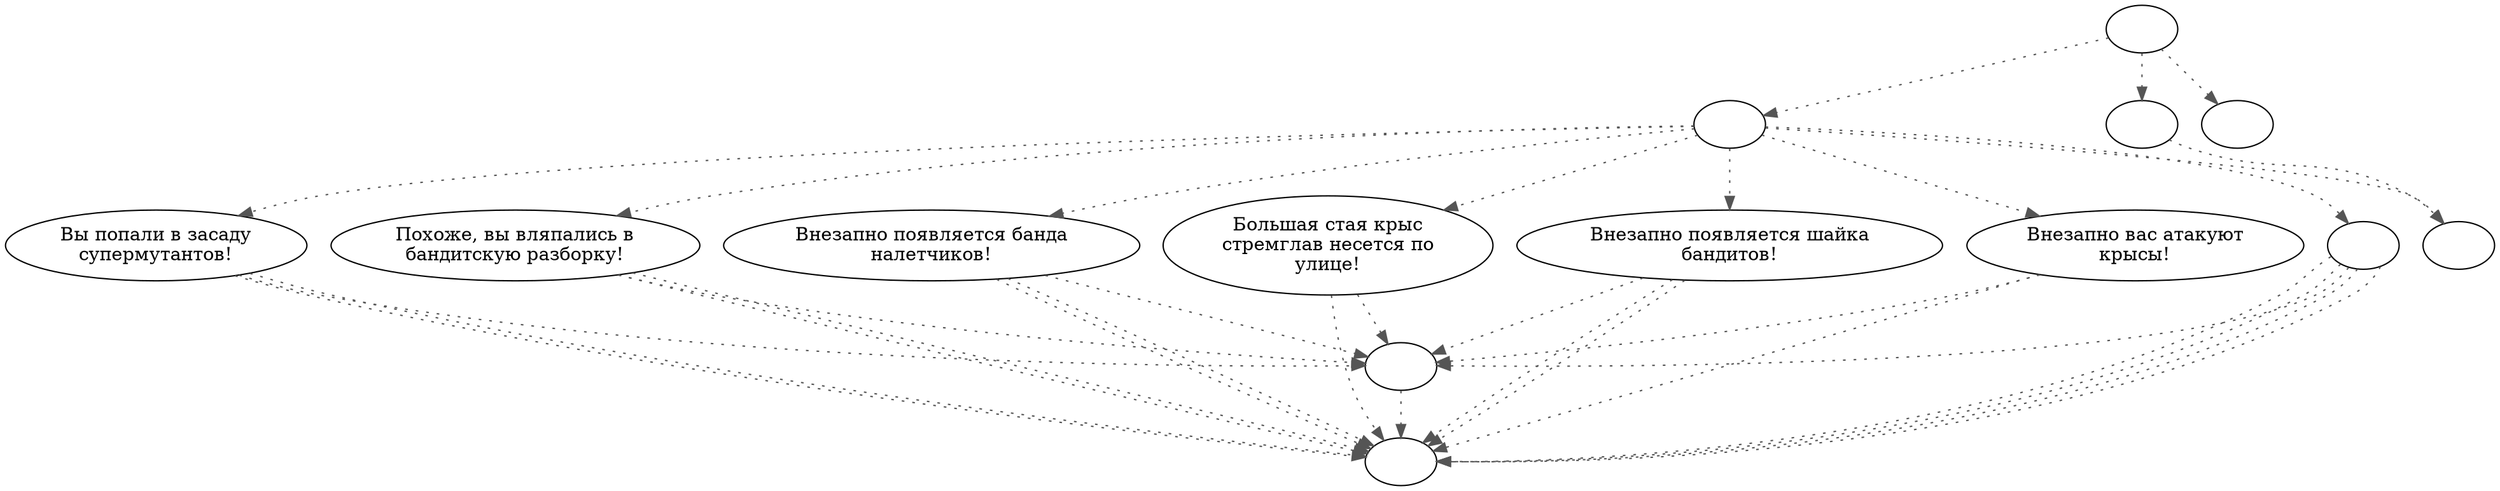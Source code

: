 digraph rndcity {
  "start" [style=filled       fillcolor="#FFFFFF"       color="#000000"]
  "start" -> "map_enter_p_proc" [style=dotted color="#555555"]
  "start" -> "map_update_p_proc" [style=dotted color="#555555"]
  "start" -> "map_exit_p_proc" [style=dotted color="#555555"]
  "start" [label=""]
  "map_enter_p_proc" [style=filled       fillcolor="#FFFFFF"       color="#000000"]
  "map_enter_p_proc" -> "City1" [style=dotted color="#555555"]
  "map_enter_p_proc" -> "City2" [style=dotted color="#555555"]
  "map_enter_p_proc" -> "City3" [style=dotted color="#555555"]
  "map_enter_p_proc" -> "City4" [style=dotted color="#555555"]
  "map_enter_p_proc" -> "City5" [style=dotted color="#555555"]
  "map_enter_p_proc" -> "City6" [style=dotted color="#555555"]
  "map_enter_p_proc" -> "hunters" [style=dotted color="#555555"]
  "map_enter_p_proc" -> "Lighting" [style=dotted color="#555555"]
  "map_enter_p_proc" [label=""]
  "map_update_p_proc" [style=filled       fillcolor="#FFFFFF"       color="#000000"]
  "map_update_p_proc" -> "Lighting" [style=dotted color="#555555"]
  "map_update_p_proc" [label=""]
  "map_exit_p_proc" [style=filled       fillcolor="#FFFFFF"       color="#000000"]
  "map_exit_p_proc" [label=""]
  "stranger" [style=filled       fillcolor="#FFFFFF"       color="#000000"]
  "stranger" -> "Place_critter" [style=dotted color="#555555"]
  "stranger" [label=""]
  "Lighting" [style=filled       fillcolor="#FFFFFF"       color="#000000"]
  "Lighting" [label=""]
  "Place_critter" [style=filled       fillcolor="#FFFFFF"       color="#000000"]
  "Place_critter" [label=""]
  "hunters" [style=filled       fillcolor="#FFFFFF"       color="#000000"]
  "hunters" -> "Place_critter" [style=dotted color="#555555"]
  "hunters" -> "Place_critter" [style=dotted color="#555555"]
  "hunters" -> "Place_critter" [style=dotted color="#555555"]
  "hunters" -> "Place_critter" [style=dotted color="#555555"]
  "hunters" -> "stranger" [style=dotted color="#555555"]
  "hunters" [label=""]
  "City1" [style=filled       fillcolor="#FFFFFF"       color="#000000"]
  "City1" -> "Place_critter" [style=dotted color="#555555"]
  "City1" -> "Place_critter" [style=dotted color="#555555"]
  "City1" -> "stranger" [style=dotted color="#555555"]
  "City1" [label="Вы попали в засаду\nсупермутантов!"]
  "City2" [style=filled       fillcolor="#FFFFFF"       color="#000000"]
  "City2" -> "Place_critter" [style=dotted color="#555555"]
  "City2" -> "Place_critter" [style=dotted color="#555555"]
  "City2" -> "stranger" [style=dotted color="#555555"]
  "City2" [label="Похоже, вы вляпались в\nбандитскую разборку!"]
  "City3" [style=filled       fillcolor="#FFFFFF"       color="#000000"]
  "City3" -> "Place_critter" [style=dotted color="#555555"]
  "City3" -> "Place_critter" [style=dotted color="#555555"]
  "City3" -> "stranger" [style=dotted color="#555555"]
  "City3" [label="Внезапно появляется банда\nналетчиков!"]
  "City4" [style=filled       fillcolor="#FFFFFF"       color="#000000"]
  "City4" -> "Place_critter" [style=dotted color="#555555"]
  "City4" -> "stranger" [style=dotted color="#555555"]
  "City4" [label="Большая стая крыс\nстремглав несется по\nулице!"]
  "City5" [style=filled       fillcolor="#FFFFFF"       color="#000000"]
  "City5" -> "Place_critter" [style=dotted color="#555555"]
  "City5" -> "Place_critter" [style=dotted color="#555555"]
  "City5" -> "stranger" [style=dotted color="#555555"]
  "City5" [label="Внезапно появляется шайка\nбандитов!"]
  "City6" [style=filled       fillcolor="#FFFFFF"       color="#000000"]
  "City6" -> "Place_critter" [style=dotted color="#555555"]
  "City6" -> "stranger" [style=dotted color="#555555"]
  "City6" [label="Внезапно вас атакуют\nкрысы!"]
}